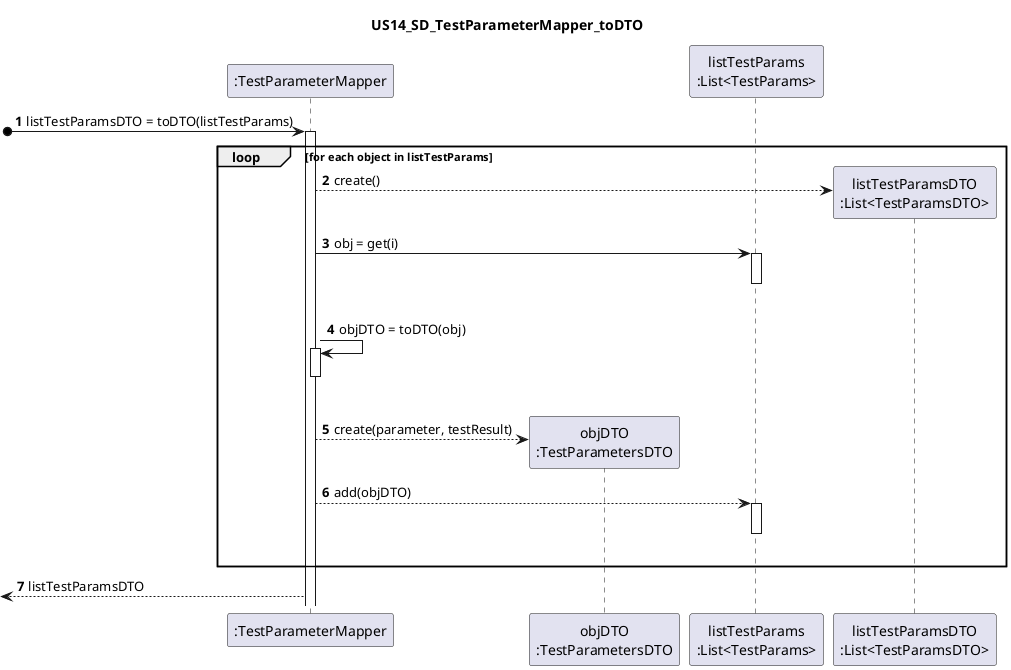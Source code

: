 @startuml
title US14_SD_TestParameterMapper_toDTO
autonumber

participant ":TestParameterMapper" as TPMAPPER
participant "objDTO\n:TestParametersDTO" as OBJ_DTO
participant "listTestParams\n:List<TestParams>" as LTP
participant "listTestParamsDTO\n:List<TestParamsDTO>" as LIST_DTO

[o-> TPMAPPER : listTestParamsDTO = toDTO(listTestParams)
activate TPMAPPER

loop for each object in listTestParams
TPMAPPER --> LIST_DTO** : create()
TPMAPPER -> LTP : obj = get(i)
activate LTP
|||
deactivate LTP

TPMAPPER -> TPMAPPER : objDTO = toDTO(obj)
activate TPMAPPER
|||
deactivate TPMAPPER

TPMAPPER --> OBJ_DTO** : create(parameter, testResult)

TPMAPPER --> LTP : add(objDTO)
activate LTP
|||
deactivate LTP
end

[<-- TPMAPPER : listTestParamsDTO

@enduml